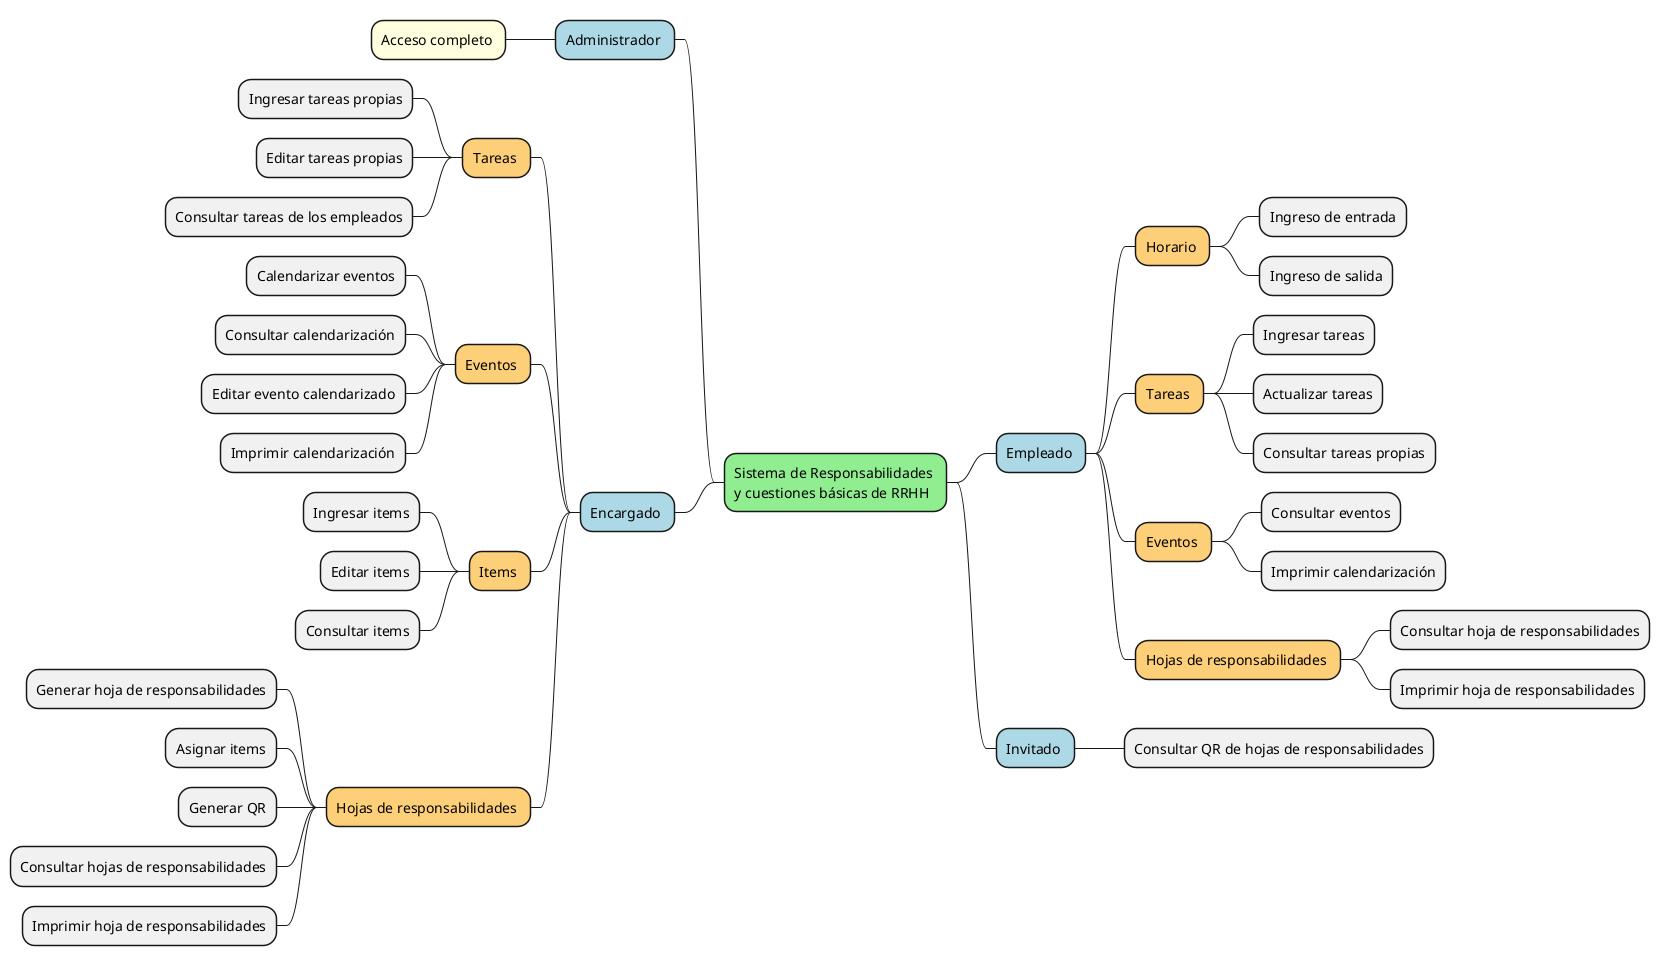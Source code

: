 @startmindmap "Diagrama de contexto 2 - Planteamiento general"

<style>
mindmapDiagram {
    .green {
        BackgroundColor lightgreen
    }
    .rose {
        BackgroundColor #FFBBCC
    }
    .blue {
        BackgroundColor lightblue
    }
    .yellow {
        BackgroundColor lightyellow
    }
    .orange {
        BackgroundColor #FECF79
    }
    .white {
        BackgroundColor white
    }
}
</style>

* Sistema de Responsabilidades \ny cuestiones básicas de RRHH <<green>>

++ Empleado <<blue>>
+++ Horario <<orange>>
++++ Ingreso de entrada
++++ Ingreso de salida
+++ Tareas <<orange>>
++++ Ingresar tareas
++++ Actualizar tareas
++++ Consultar tareas propias
+++ Eventos <<orange>>
++++ Consultar eventos
++++ Imprimir calendarización
+++ Hojas de responsabilidades <<orange>>
++++ Consultar hoja de responsabilidades
++++ Imprimir hoja de responsabilidades

++ Invitado <<blue>>
+++ Consultar QR de hojas de responsabilidades

left side

-- Administrador <<blue>>
--- Acceso completo <<yellow>>

-- Encargado <<blue>>
--- Tareas <<orange>>
---- Ingresar tareas propias
---- Editar tareas propias
---- Consultar tareas de los empleados
--- Eventos <<orange>>
---- Calendarizar eventos
---- Consultar calendarización
---- Editar evento calendarizado
---- Imprimir calendarización
--- Items <<orange>>
---- Ingresar items
---- Editar items
---- Consultar items
--- Hojas de responsabilidades <<orange>>
---- Generar hoja de responsabilidades
---- Asignar items
---- Generar QR
---- Consultar hojas de responsabilidades
---- Imprimir hoja de responsabilidades
@endmindmap
